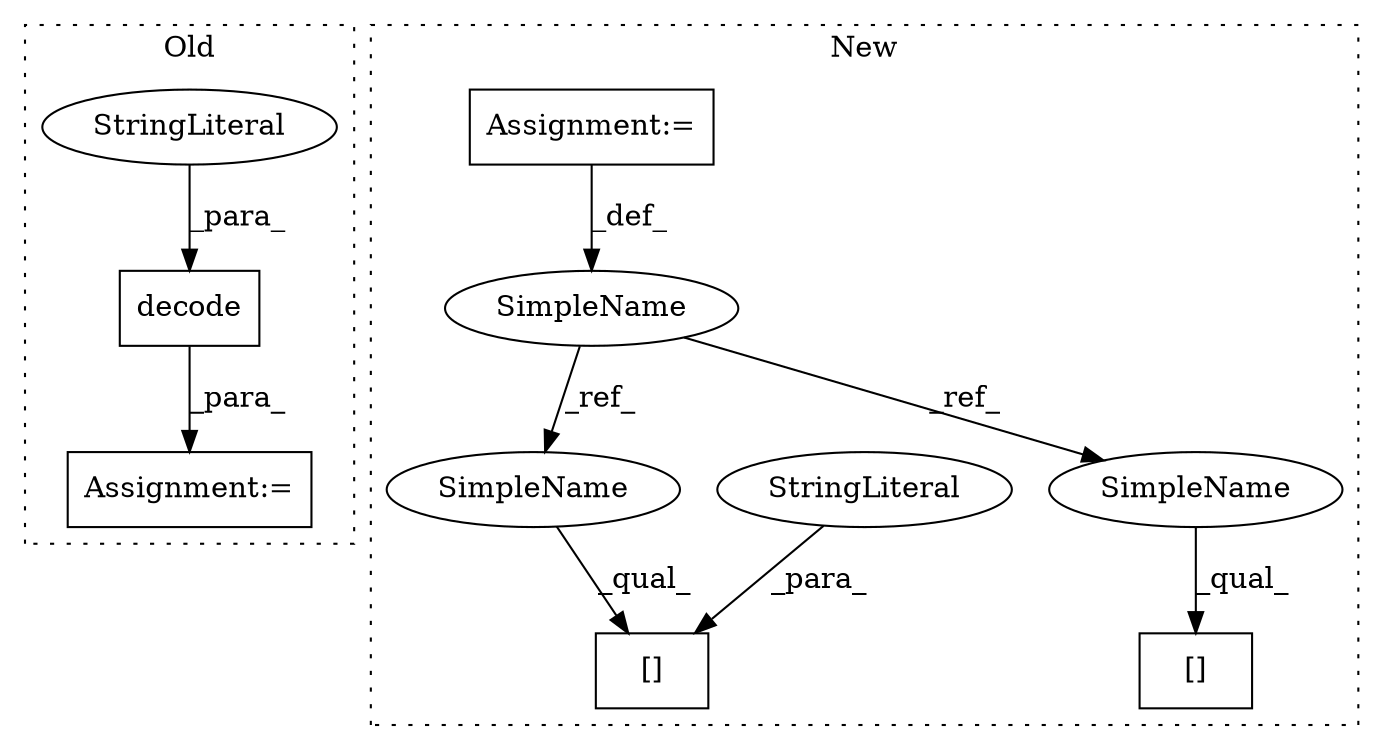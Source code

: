 digraph G {
subgraph cluster0 {
1 [label="decode" a="32" s="653,667" l="7,1" shape="box"];
5 [label="StringLiteral" a="45" s="660" l="7" shape="ellipse"];
6 [label="Assignment:=" a="7" s="764" l="43" shape="box"];
label = "Old";
style="dotted";
}
subgraph cluster1 {
2 [label="[]" a="2" s="1086,1111" l="8,1" shape="box"];
3 [label="StringLiteral" a="45" s="1094" l="17" shape="ellipse"];
4 [label="Assignment:=" a="7" s="850" l="3" shape="box"];
7 [label="[]" a="2" s="913,922" l="8,1" shape="box"];
8 [label="SimpleName" a="42" s="861" l="7" shape="ellipse"];
9 [label="SimpleName" a="42" s="1086" l="7" shape="ellipse"];
10 [label="SimpleName" a="42" s="913" l="7" shape="ellipse"];
label = "New";
style="dotted";
}
1 -> 6 [label="_para_"];
3 -> 2 [label="_para_"];
4 -> 8 [label="_def_"];
5 -> 1 [label="_para_"];
8 -> 10 [label="_ref_"];
8 -> 9 [label="_ref_"];
9 -> 2 [label="_qual_"];
10 -> 7 [label="_qual_"];
}